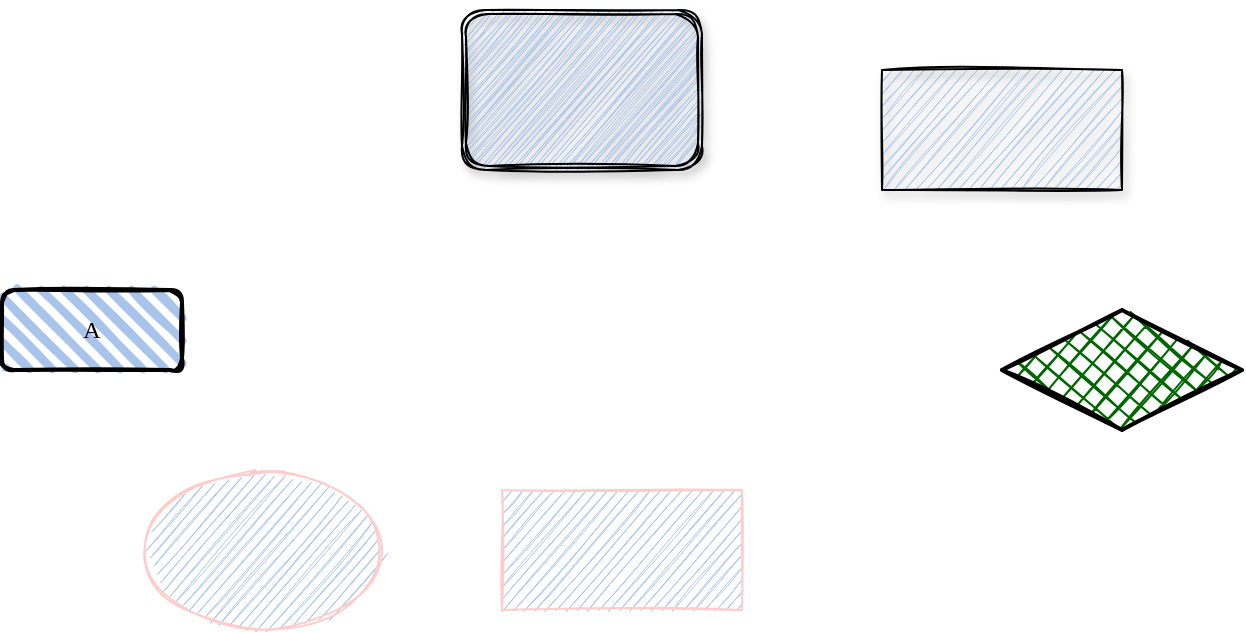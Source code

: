 <mxfile version="16.6.6" type="github">
  <diagram id="tjbmi51JdFCyrffwO4of" name="第 1 页">
    <mxGraphModel dx="782" dy="513" grid="1" gridSize="10" guides="1" tooltips="1" connect="1" arrows="1" fold="1" page="1" pageScale="1" pageWidth="827" pageHeight="1169" math="0" shadow="0">
      <root>
        <mxCell id="0" />
        <mxCell id="1" parent="0" />
        <mxCell id="bwPUzuxzpHphDjNmduQd-1" value="A" style="rounded=1;whiteSpace=wrap;html=1;strokeWidth=2;fillWeight=4;hachureGap=8;hachureAngle=45;fillColor=#A9C4EB;sketch=1;fillStyle=hachure;shadow=0;glass=0;fontFamily=Comic Sans MS;" vertex="1" parent="1">
          <mxGeometry x="50" y="180" width="90" height="40" as="geometry" />
        </mxCell>
        <mxCell id="bwPUzuxzpHphDjNmduQd-4" value="" style="rhombus;whiteSpace=wrap;html=1;strokeWidth=2;fillWeight=-1;hachureGap=8;fillStyle=cross-hatch;fillColor=#006600;sketch=1;" vertex="1" parent="1">
          <mxGeometry x="550" y="190" width="120" height="60" as="geometry" />
        </mxCell>
        <mxCell id="bwPUzuxzpHphDjNmduQd-5" value="" style="shape=ext;double=1;rounded=1;whiteSpace=wrap;html=1;shadow=1;glass=0;sketch=1;fillStyle=hachure;fillColor=#A9C4EB;" vertex="1" parent="1">
          <mxGeometry x="280" y="40" width="120" height="80" as="geometry" />
        </mxCell>
        <mxCell id="bwPUzuxzpHphDjNmduQd-6" value="" style="rounded=0;whiteSpace=wrap;html=1;shadow=1;glass=0;sketch=1;fillStyle=hachure;fontFamily=Comic Sans MS;fillColor=#A9C4EB;" vertex="1" parent="1">
          <mxGeometry x="490" y="70" width="120" height="60" as="geometry" />
        </mxCell>
        <mxCell id="bwPUzuxzpHphDjNmduQd-7" value="" style="rounded=0;whiteSpace=wrap;html=1;shadow=0;glass=0;sketch=1;fillStyle=hachure;fontFamily=Helvetica;fillColor=#A9C4EB;strokeColor=#FFCCCC;" vertex="1" parent="1">
          <mxGeometry x="300" y="280" width="120" height="60" as="geometry" />
        </mxCell>
        <mxCell id="bwPUzuxzpHphDjNmduQd-8" value="" style="ellipse;whiteSpace=wrap;html=1;rounded=1;shadow=0;glass=0;sketch=1;fillStyle=hachure;fontFamily=Helvetica;strokeColor=#FFCCCC;fillColor=#A9C4EB;" vertex="1" parent="1">
          <mxGeometry x="120" y="270" width="120" height="80" as="geometry" />
        </mxCell>
      </root>
    </mxGraphModel>
  </diagram>
</mxfile>
